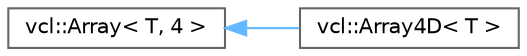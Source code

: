 digraph "Graphical Class Hierarchy"
{
 // LATEX_PDF_SIZE
  bgcolor="transparent";
  edge [fontname=Helvetica,fontsize=10,labelfontname=Helvetica,labelfontsize=10];
  node [fontname=Helvetica,fontsize=10,shape=box,height=0.2,width=0.4];
  rankdir="LR";
  Node0 [label="vcl::Array\< T, 4 \>",height=0.2,width=0.4,color="grey40", fillcolor="white", style="filled",URL="$classvcl_1_1Array.html",tooltip=" "];
  Node0 -> Node1 [dir="back",color="steelblue1",style="solid"];
  Node1 [label="vcl::Array4D\< T \>",height=0.2,width=0.4,color="grey40", fillcolor="white", style="filled",URL="$classvcl_1_1Array4D.html",tooltip="The Array4 class Specialization of vcl::Array class with 4 dimensions."];
}
